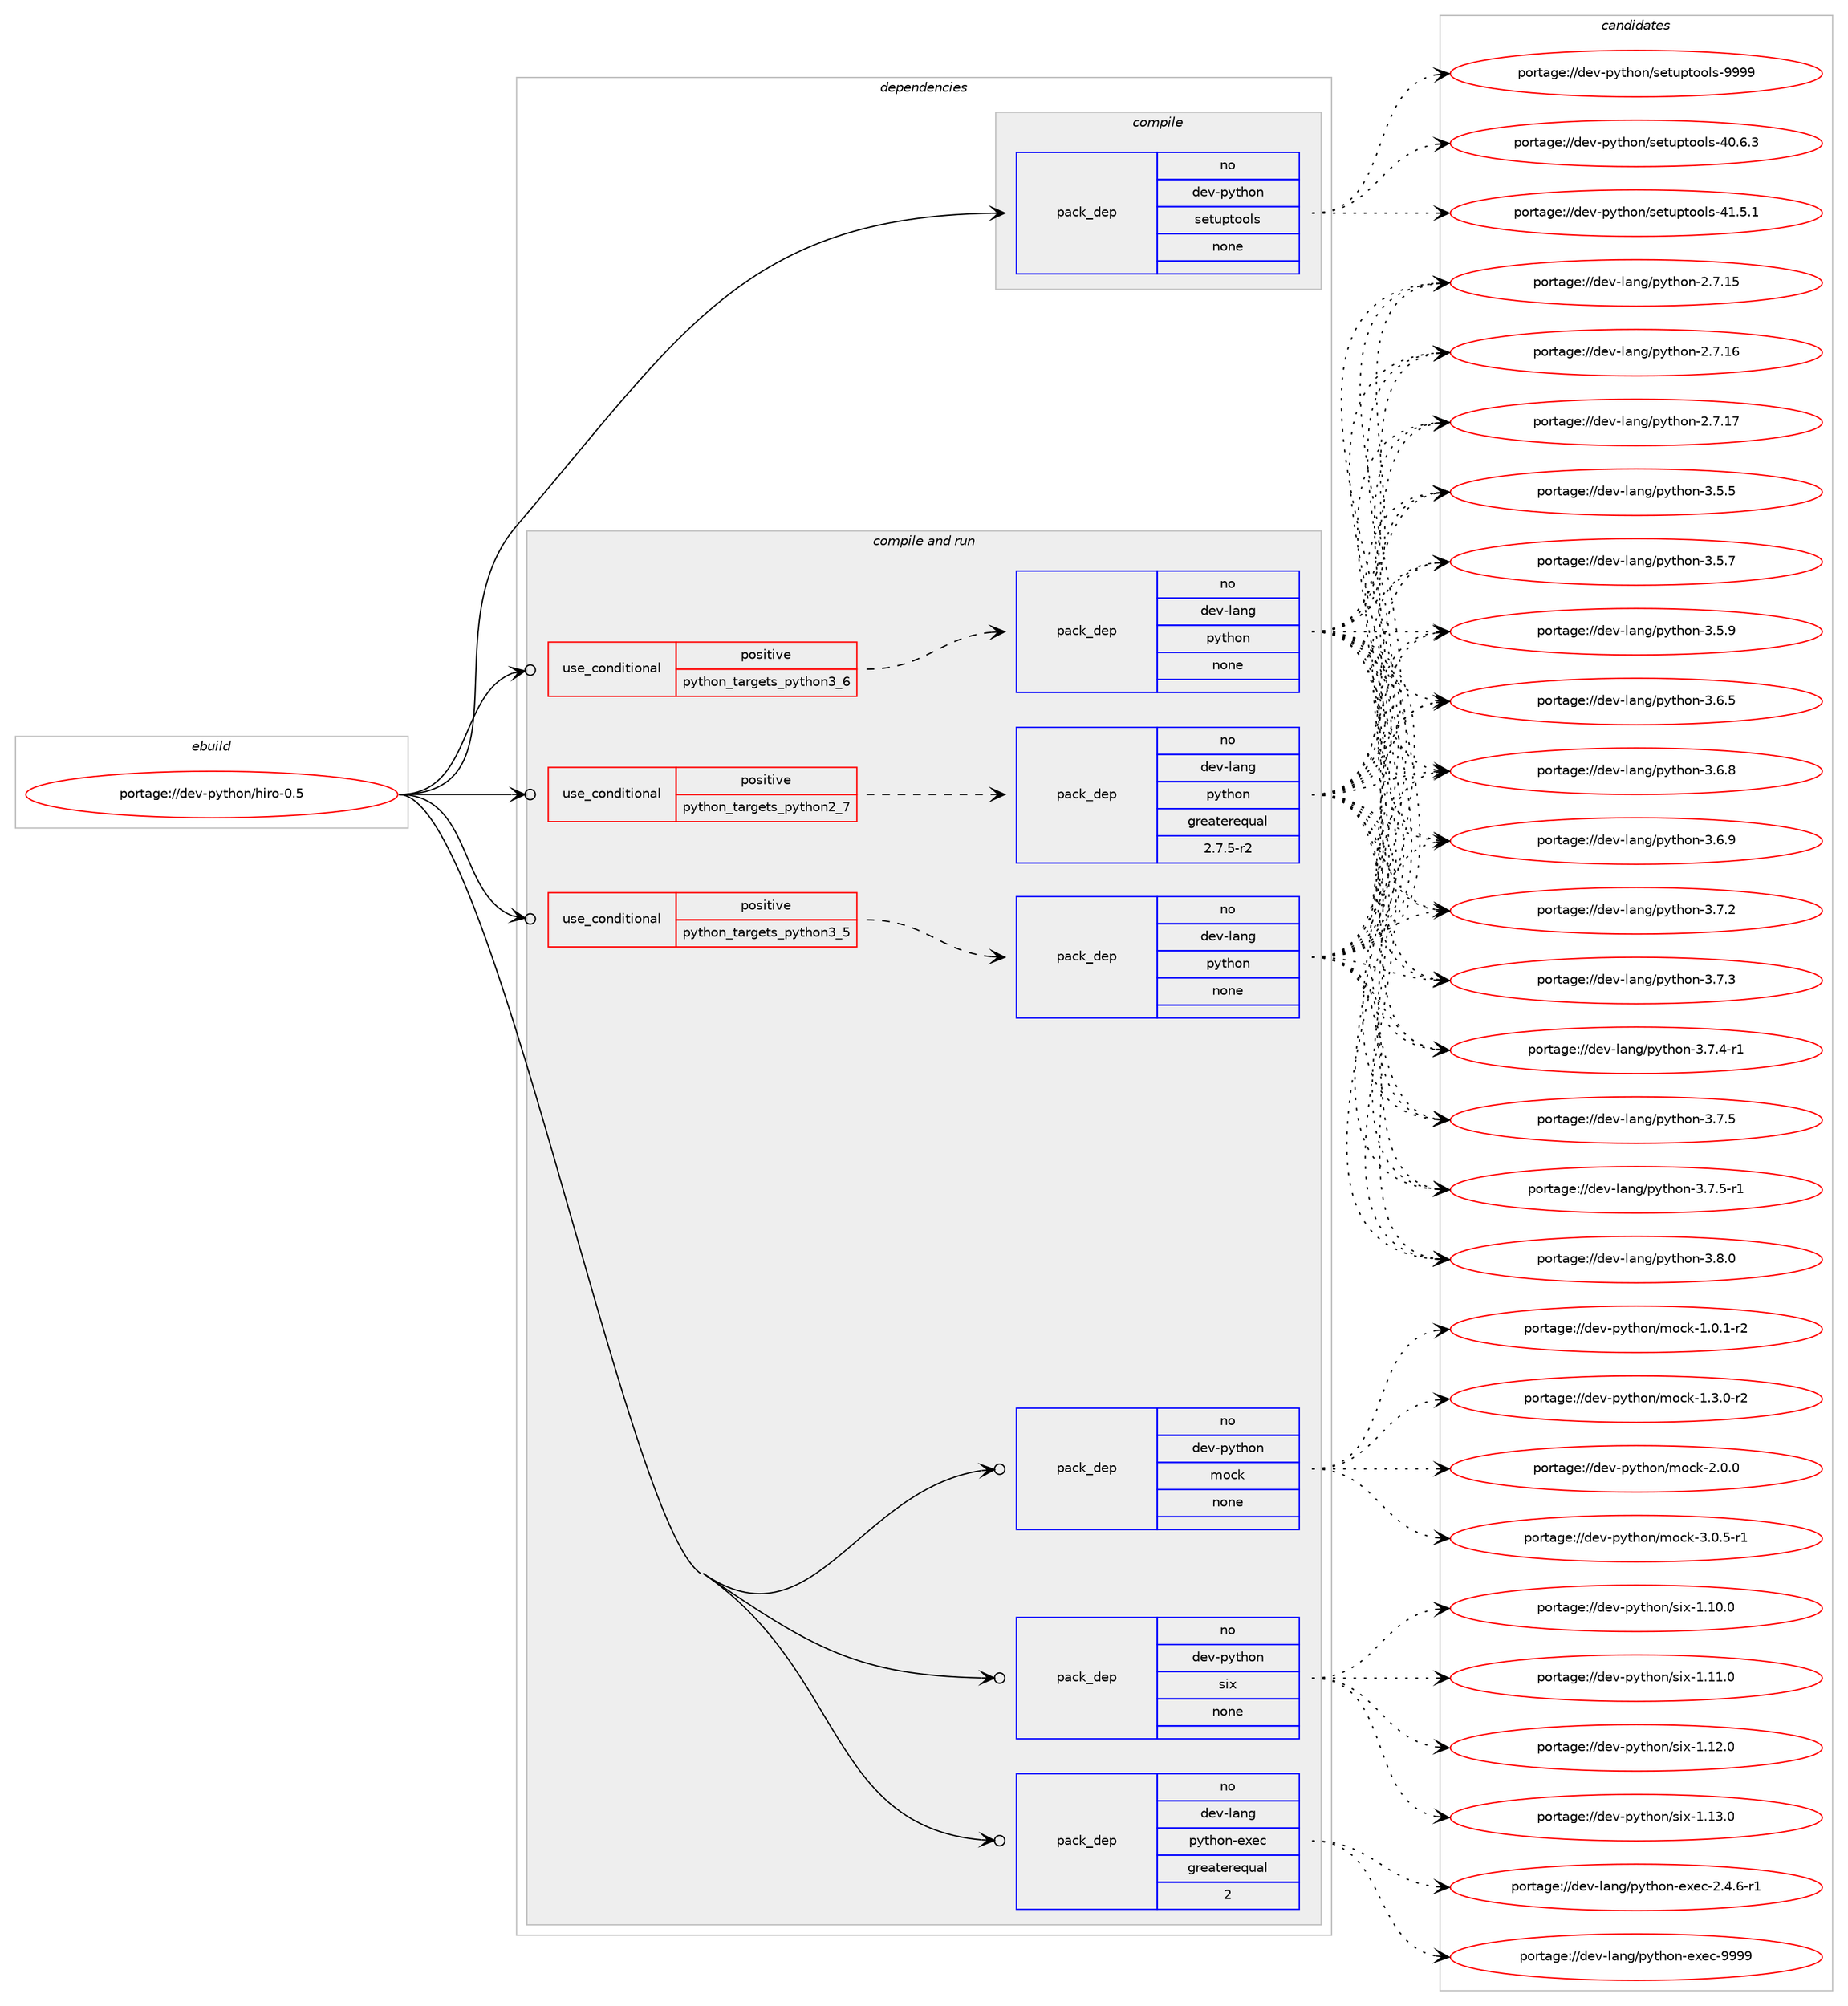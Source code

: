 digraph prolog {

# *************
# Graph options
# *************

newrank=true;
concentrate=true;
compound=true;
graph [rankdir=LR,fontname=Helvetica,fontsize=10,ranksep=1.5];#, ranksep=2.5, nodesep=0.2];
edge  [arrowhead=vee];
node  [fontname=Helvetica,fontsize=10];

# **********
# The ebuild
# **********

subgraph cluster_leftcol {
color=gray;
rank=same;
label=<<i>ebuild</i>>;
id [label="portage://dev-python/hiro-0.5", color=red, width=4, href="../dev-python/hiro-0.5.svg"];
}

# ****************
# The dependencies
# ****************

subgraph cluster_midcol {
color=gray;
label=<<i>dependencies</i>>;
subgraph cluster_compile {
fillcolor="#eeeeee";
style=filled;
label=<<i>compile</i>>;
subgraph pack110212 {
dependency143259 [label=<<TABLE BORDER="0" CELLBORDER="1" CELLSPACING="0" CELLPADDING="4" WIDTH="220"><TR><TD ROWSPAN="6" CELLPADDING="30">pack_dep</TD></TR><TR><TD WIDTH="110">no</TD></TR><TR><TD>dev-python</TD></TR><TR><TD>setuptools</TD></TR><TR><TD>none</TD></TR><TR><TD></TD></TR></TABLE>>, shape=none, color=blue];
}
id:e -> dependency143259:w [weight=20,style="solid",arrowhead="vee"];
}
subgraph cluster_compileandrun {
fillcolor="#eeeeee";
style=filled;
label=<<i>compile and run</i>>;
subgraph cond29727 {
dependency143260 [label=<<TABLE BORDER="0" CELLBORDER="1" CELLSPACING="0" CELLPADDING="4"><TR><TD ROWSPAN="3" CELLPADDING="10">use_conditional</TD></TR><TR><TD>positive</TD></TR><TR><TD>python_targets_python2_7</TD></TR></TABLE>>, shape=none, color=red];
subgraph pack110213 {
dependency143261 [label=<<TABLE BORDER="0" CELLBORDER="1" CELLSPACING="0" CELLPADDING="4" WIDTH="220"><TR><TD ROWSPAN="6" CELLPADDING="30">pack_dep</TD></TR><TR><TD WIDTH="110">no</TD></TR><TR><TD>dev-lang</TD></TR><TR><TD>python</TD></TR><TR><TD>greaterequal</TD></TR><TR><TD>2.7.5-r2</TD></TR></TABLE>>, shape=none, color=blue];
}
dependency143260:e -> dependency143261:w [weight=20,style="dashed",arrowhead="vee"];
}
id:e -> dependency143260:w [weight=20,style="solid",arrowhead="odotvee"];
subgraph cond29728 {
dependency143262 [label=<<TABLE BORDER="0" CELLBORDER="1" CELLSPACING="0" CELLPADDING="4"><TR><TD ROWSPAN="3" CELLPADDING="10">use_conditional</TD></TR><TR><TD>positive</TD></TR><TR><TD>python_targets_python3_5</TD></TR></TABLE>>, shape=none, color=red];
subgraph pack110214 {
dependency143263 [label=<<TABLE BORDER="0" CELLBORDER="1" CELLSPACING="0" CELLPADDING="4" WIDTH="220"><TR><TD ROWSPAN="6" CELLPADDING="30">pack_dep</TD></TR><TR><TD WIDTH="110">no</TD></TR><TR><TD>dev-lang</TD></TR><TR><TD>python</TD></TR><TR><TD>none</TD></TR><TR><TD></TD></TR></TABLE>>, shape=none, color=blue];
}
dependency143262:e -> dependency143263:w [weight=20,style="dashed",arrowhead="vee"];
}
id:e -> dependency143262:w [weight=20,style="solid",arrowhead="odotvee"];
subgraph cond29729 {
dependency143264 [label=<<TABLE BORDER="0" CELLBORDER="1" CELLSPACING="0" CELLPADDING="4"><TR><TD ROWSPAN="3" CELLPADDING="10">use_conditional</TD></TR><TR><TD>positive</TD></TR><TR><TD>python_targets_python3_6</TD></TR></TABLE>>, shape=none, color=red];
subgraph pack110215 {
dependency143265 [label=<<TABLE BORDER="0" CELLBORDER="1" CELLSPACING="0" CELLPADDING="4" WIDTH="220"><TR><TD ROWSPAN="6" CELLPADDING="30">pack_dep</TD></TR><TR><TD WIDTH="110">no</TD></TR><TR><TD>dev-lang</TD></TR><TR><TD>python</TD></TR><TR><TD>none</TD></TR><TR><TD></TD></TR></TABLE>>, shape=none, color=blue];
}
dependency143264:e -> dependency143265:w [weight=20,style="dashed",arrowhead="vee"];
}
id:e -> dependency143264:w [weight=20,style="solid",arrowhead="odotvee"];
subgraph pack110216 {
dependency143266 [label=<<TABLE BORDER="0" CELLBORDER="1" CELLSPACING="0" CELLPADDING="4" WIDTH="220"><TR><TD ROWSPAN="6" CELLPADDING="30">pack_dep</TD></TR><TR><TD WIDTH="110">no</TD></TR><TR><TD>dev-lang</TD></TR><TR><TD>python-exec</TD></TR><TR><TD>greaterequal</TD></TR><TR><TD>2</TD></TR></TABLE>>, shape=none, color=blue];
}
id:e -> dependency143266:w [weight=20,style="solid",arrowhead="odotvee"];
subgraph pack110217 {
dependency143267 [label=<<TABLE BORDER="0" CELLBORDER="1" CELLSPACING="0" CELLPADDING="4" WIDTH="220"><TR><TD ROWSPAN="6" CELLPADDING="30">pack_dep</TD></TR><TR><TD WIDTH="110">no</TD></TR><TR><TD>dev-python</TD></TR><TR><TD>mock</TD></TR><TR><TD>none</TD></TR><TR><TD></TD></TR></TABLE>>, shape=none, color=blue];
}
id:e -> dependency143267:w [weight=20,style="solid",arrowhead="odotvee"];
subgraph pack110218 {
dependency143268 [label=<<TABLE BORDER="0" CELLBORDER="1" CELLSPACING="0" CELLPADDING="4" WIDTH="220"><TR><TD ROWSPAN="6" CELLPADDING="30">pack_dep</TD></TR><TR><TD WIDTH="110">no</TD></TR><TR><TD>dev-python</TD></TR><TR><TD>six</TD></TR><TR><TD>none</TD></TR><TR><TD></TD></TR></TABLE>>, shape=none, color=blue];
}
id:e -> dependency143268:w [weight=20,style="solid",arrowhead="odotvee"];
}
subgraph cluster_run {
fillcolor="#eeeeee";
style=filled;
label=<<i>run</i>>;
}
}

# **************
# The candidates
# **************

subgraph cluster_choices {
rank=same;
color=gray;
label=<<i>candidates</i>>;

subgraph choice110212 {
color=black;
nodesep=1;
choiceportage100101118451121211161041111104711510111611711211611111110811545524846544651 [label="portage://dev-python/setuptools-40.6.3", color=red, width=4,href="../dev-python/setuptools-40.6.3.svg"];
choiceportage100101118451121211161041111104711510111611711211611111110811545524946534649 [label="portage://dev-python/setuptools-41.5.1", color=red, width=4,href="../dev-python/setuptools-41.5.1.svg"];
choiceportage10010111845112121116104111110471151011161171121161111111081154557575757 [label="portage://dev-python/setuptools-9999", color=red, width=4,href="../dev-python/setuptools-9999.svg"];
dependency143259:e -> choiceportage100101118451121211161041111104711510111611711211611111110811545524846544651:w [style=dotted,weight="100"];
dependency143259:e -> choiceportage100101118451121211161041111104711510111611711211611111110811545524946534649:w [style=dotted,weight="100"];
dependency143259:e -> choiceportage10010111845112121116104111110471151011161171121161111111081154557575757:w [style=dotted,weight="100"];
}
subgraph choice110213 {
color=black;
nodesep=1;
choiceportage10010111845108971101034711212111610411111045504655464953 [label="portage://dev-lang/python-2.7.15", color=red, width=4,href="../dev-lang/python-2.7.15.svg"];
choiceportage10010111845108971101034711212111610411111045504655464954 [label="portage://dev-lang/python-2.7.16", color=red, width=4,href="../dev-lang/python-2.7.16.svg"];
choiceportage10010111845108971101034711212111610411111045504655464955 [label="portage://dev-lang/python-2.7.17", color=red, width=4,href="../dev-lang/python-2.7.17.svg"];
choiceportage100101118451089711010347112121116104111110455146534653 [label="portage://dev-lang/python-3.5.5", color=red, width=4,href="../dev-lang/python-3.5.5.svg"];
choiceportage100101118451089711010347112121116104111110455146534655 [label="portage://dev-lang/python-3.5.7", color=red, width=4,href="../dev-lang/python-3.5.7.svg"];
choiceportage100101118451089711010347112121116104111110455146534657 [label="portage://dev-lang/python-3.5.9", color=red, width=4,href="../dev-lang/python-3.5.9.svg"];
choiceportage100101118451089711010347112121116104111110455146544653 [label="portage://dev-lang/python-3.6.5", color=red, width=4,href="../dev-lang/python-3.6.5.svg"];
choiceportage100101118451089711010347112121116104111110455146544656 [label="portage://dev-lang/python-3.6.8", color=red, width=4,href="../dev-lang/python-3.6.8.svg"];
choiceportage100101118451089711010347112121116104111110455146544657 [label="portage://dev-lang/python-3.6.9", color=red, width=4,href="../dev-lang/python-3.6.9.svg"];
choiceportage100101118451089711010347112121116104111110455146554650 [label="portage://dev-lang/python-3.7.2", color=red, width=4,href="../dev-lang/python-3.7.2.svg"];
choiceportage100101118451089711010347112121116104111110455146554651 [label="portage://dev-lang/python-3.7.3", color=red, width=4,href="../dev-lang/python-3.7.3.svg"];
choiceportage1001011184510897110103471121211161041111104551465546524511449 [label="portage://dev-lang/python-3.7.4-r1", color=red, width=4,href="../dev-lang/python-3.7.4-r1.svg"];
choiceportage100101118451089711010347112121116104111110455146554653 [label="portage://dev-lang/python-3.7.5", color=red, width=4,href="../dev-lang/python-3.7.5.svg"];
choiceportage1001011184510897110103471121211161041111104551465546534511449 [label="portage://dev-lang/python-3.7.5-r1", color=red, width=4,href="../dev-lang/python-3.7.5-r1.svg"];
choiceportage100101118451089711010347112121116104111110455146564648 [label="portage://dev-lang/python-3.8.0", color=red, width=4,href="../dev-lang/python-3.8.0.svg"];
dependency143261:e -> choiceportage10010111845108971101034711212111610411111045504655464953:w [style=dotted,weight="100"];
dependency143261:e -> choiceportage10010111845108971101034711212111610411111045504655464954:w [style=dotted,weight="100"];
dependency143261:e -> choiceportage10010111845108971101034711212111610411111045504655464955:w [style=dotted,weight="100"];
dependency143261:e -> choiceportage100101118451089711010347112121116104111110455146534653:w [style=dotted,weight="100"];
dependency143261:e -> choiceportage100101118451089711010347112121116104111110455146534655:w [style=dotted,weight="100"];
dependency143261:e -> choiceportage100101118451089711010347112121116104111110455146534657:w [style=dotted,weight="100"];
dependency143261:e -> choiceportage100101118451089711010347112121116104111110455146544653:w [style=dotted,weight="100"];
dependency143261:e -> choiceportage100101118451089711010347112121116104111110455146544656:w [style=dotted,weight="100"];
dependency143261:e -> choiceportage100101118451089711010347112121116104111110455146544657:w [style=dotted,weight="100"];
dependency143261:e -> choiceportage100101118451089711010347112121116104111110455146554650:w [style=dotted,weight="100"];
dependency143261:e -> choiceportage100101118451089711010347112121116104111110455146554651:w [style=dotted,weight="100"];
dependency143261:e -> choiceportage1001011184510897110103471121211161041111104551465546524511449:w [style=dotted,weight="100"];
dependency143261:e -> choiceportage100101118451089711010347112121116104111110455146554653:w [style=dotted,weight="100"];
dependency143261:e -> choiceportage1001011184510897110103471121211161041111104551465546534511449:w [style=dotted,weight="100"];
dependency143261:e -> choiceportage100101118451089711010347112121116104111110455146564648:w [style=dotted,weight="100"];
}
subgraph choice110214 {
color=black;
nodesep=1;
choiceportage10010111845108971101034711212111610411111045504655464953 [label="portage://dev-lang/python-2.7.15", color=red, width=4,href="../dev-lang/python-2.7.15.svg"];
choiceportage10010111845108971101034711212111610411111045504655464954 [label="portage://dev-lang/python-2.7.16", color=red, width=4,href="../dev-lang/python-2.7.16.svg"];
choiceportage10010111845108971101034711212111610411111045504655464955 [label="portage://dev-lang/python-2.7.17", color=red, width=4,href="../dev-lang/python-2.7.17.svg"];
choiceportage100101118451089711010347112121116104111110455146534653 [label="portage://dev-lang/python-3.5.5", color=red, width=4,href="../dev-lang/python-3.5.5.svg"];
choiceportage100101118451089711010347112121116104111110455146534655 [label="portage://dev-lang/python-3.5.7", color=red, width=4,href="../dev-lang/python-3.5.7.svg"];
choiceportage100101118451089711010347112121116104111110455146534657 [label="portage://dev-lang/python-3.5.9", color=red, width=4,href="../dev-lang/python-3.5.9.svg"];
choiceportage100101118451089711010347112121116104111110455146544653 [label="portage://dev-lang/python-3.6.5", color=red, width=4,href="../dev-lang/python-3.6.5.svg"];
choiceportage100101118451089711010347112121116104111110455146544656 [label="portage://dev-lang/python-3.6.8", color=red, width=4,href="../dev-lang/python-3.6.8.svg"];
choiceportage100101118451089711010347112121116104111110455146544657 [label="portage://dev-lang/python-3.6.9", color=red, width=4,href="../dev-lang/python-3.6.9.svg"];
choiceportage100101118451089711010347112121116104111110455146554650 [label="portage://dev-lang/python-3.7.2", color=red, width=4,href="../dev-lang/python-3.7.2.svg"];
choiceportage100101118451089711010347112121116104111110455146554651 [label="portage://dev-lang/python-3.7.3", color=red, width=4,href="../dev-lang/python-3.7.3.svg"];
choiceportage1001011184510897110103471121211161041111104551465546524511449 [label="portage://dev-lang/python-3.7.4-r1", color=red, width=4,href="../dev-lang/python-3.7.4-r1.svg"];
choiceportage100101118451089711010347112121116104111110455146554653 [label="portage://dev-lang/python-3.7.5", color=red, width=4,href="../dev-lang/python-3.7.5.svg"];
choiceportage1001011184510897110103471121211161041111104551465546534511449 [label="portage://dev-lang/python-3.7.5-r1", color=red, width=4,href="../dev-lang/python-3.7.5-r1.svg"];
choiceportage100101118451089711010347112121116104111110455146564648 [label="portage://dev-lang/python-3.8.0", color=red, width=4,href="../dev-lang/python-3.8.0.svg"];
dependency143263:e -> choiceportage10010111845108971101034711212111610411111045504655464953:w [style=dotted,weight="100"];
dependency143263:e -> choiceportage10010111845108971101034711212111610411111045504655464954:w [style=dotted,weight="100"];
dependency143263:e -> choiceportage10010111845108971101034711212111610411111045504655464955:w [style=dotted,weight="100"];
dependency143263:e -> choiceportage100101118451089711010347112121116104111110455146534653:w [style=dotted,weight="100"];
dependency143263:e -> choiceportage100101118451089711010347112121116104111110455146534655:w [style=dotted,weight="100"];
dependency143263:e -> choiceportage100101118451089711010347112121116104111110455146534657:w [style=dotted,weight="100"];
dependency143263:e -> choiceportage100101118451089711010347112121116104111110455146544653:w [style=dotted,weight="100"];
dependency143263:e -> choiceportage100101118451089711010347112121116104111110455146544656:w [style=dotted,weight="100"];
dependency143263:e -> choiceportage100101118451089711010347112121116104111110455146544657:w [style=dotted,weight="100"];
dependency143263:e -> choiceportage100101118451089711010347112121116104111110455146554650:w [style=dotted,weight="100"];
dependency143263:e -> choiceportage100101118451089711010347112121116104111110455146554651:w [style=dotted,weight="100"];
dependency143263:e -> choiceportage1001011184510897110103471121211161041111104551465546524511449:w [style=dotted,weight="100"];
dependency143263:e -> choiceportage100101118451089711010347112121116104111110455146554653:w [style=dotted,weight="100"];
dependency143263:e -> choiceportage1001011184510897110103471121211161041111104551465546534511449:w [style=dotted,weight="100"];
dependency143263:e -> choiceportage100101118451089711010347112121116104111110455146564648:w [style=dotted,weight="100"];
}
subgraph choice110215 {
color=black;
nodesep=1;
choiceportage10010111845108971101034711212111610411111045504655464953 [label="portage://dev-lang/python-2.7.15", color=red, width=4,href="../dev-lang/python-2.7.15.svg"];
choiceportage10010111845108971101034711212111610411111045504655464954 [label="portage://dev-lang/python-2.7.16", color=red, width=4,href="../dev-lang/python-2.7.16.svg"];
choiceportage10010111845108971101034711212111610411111045504655464955 [label="portage://dev-lang/python-2.7.17", color=red, width=4,href="../dev-lang/python-2.7.17.svg"];
choiceportage100101118451089711010347112121116104111110455146534653 [label="portage://dev-lang/python-3.5.5", color=red, width=4,href="../dev-lang/python-3.5.5.svg"];
choiceportage100101118451089711010347112121116104111110455146534655 [label="portage://dev-lang/python-3.5.7", color=red, width=4,href="../dev-lang/python-3.5.7.svg"];
choiceportage100101118451089711010347112121116104111110455146534657 [label="portage://dev-lang/python-3.5.9", color=red, width=4,href="../dev-lang/python-3.5.9.svg"];
choiceportage100101118451089711010347112121116104111110455146544653 [label="portage://dev-lang/python-3.6.5", color=red, width=4,href="../dev-lang/python-3.6.5.svg"];
choiceportage100101118451089711010347112121116104111110455146544656 [label="portage://dev-lang/python-3.6.8", color=red, width=4,href="../dev-lang/python-3.6.8.svg"];
choiceportage100101118451089711010347112121116104111110455146544657 [label="portage://dev-lang/python-3.6.9", color=red, width=4,href="../dev-lang/python-3.6.9.svg"];
choiceportage100101118451089711010347112121116104111110455146554650 [label="portage://dev-lang/python-3.7.2", color=red, width=4,href="../dev-lang/python-3.7.2.svg"];
choiceportage100101118451089711010347112121116104111110455146554651 [label="portage://dev-lang/python-3.7.3", color=red, width=4,href="../dev-lang/python-3.7.3.svg"];
choiceportage1001011184510897110103471121211161041111104551465546524511449 [label="portage://dev-lang/python-3.7.4-r1", color=red, width=4,href="../dev-lang/python-3.7.4-r1.svg"];
choiceportage100101118451089711010347112121116104111110455146554653 [label="portage://dev-lang/python-3.7.5", color=red, width=4,href="../dev-lang/python-3.7.5.svg"];
choiceportage1001011184510897110103471121211161041111104551465546534511449 [label="portage://dev-lang/python-3.7.5-r1", color=red, width=4,href="../dev-lang/python-3.7.5-r1.svg"];
choiceportage100101118451089711010347112121116104111110455146564648 [label="portage://dev-lang/python-3.8.0", color=red, width=4,href="../dev-lang/python-3.8.0.svg"];
dependency143265:e -> choiceportage10010111845108971101034711212111610411111045504655464953:w [style=dotted,weight="100"];
dependency143265:e -> choiceportage10010111845108971101034711212111610411111045504655464954:w [style=dotted,weight="100"];
dependency143265:e -> choiceportage10010111845108971101034711212111610411111045504655464955:w [style=dotted,weight="100"];
dependency143265:e -> choiceportage100101118451089711010347112121116104111110455146534653:w [style=dotted,weight="100"];
dependency143265:e -> choiceportage100101118451089711010347112121116104111110455146534655:w [style=dotted,weight="100"];
dependency143265:e -> choiceportage100101118451089711010347112121116104111110455146534657:w [style=dotted,weight="100"];
dependency143265:e -> choiceportage100101118451089711010347112121116104111110455146544653:w [style=dotted,weight="100"];
dependency143265:e -> choiceportage100101118451089711010347112121116104111110455146544656:w [style=dotted,weight="100"];
dependency143265:e -> choiceportage100101118451089711010347112121116104111110455146544657:w [style=dotted,weight="100"];
dependency143265:e -> choiceportage100101118451089711010347112121116104111110455146554650:w [style=dotted,weight="100"];
dependency143265:e -> choiceportage100101118451089711010347112121116104111110455146554651:w [style=dotted,weight="100"];
dependency143265:e -> choiceportage1001011184510897110103471121211161041111104551465546524511449:w [style=dotted,weight="100"];
dependency143265:e -> choiceportage100101118451089711010347112121116104111110455146554653:w [style=dotted,weight="100"];
dependency143265:e -> choiceportage1001011184510897110103471121211161041111104551465546534511449:w [style=dotted,weight="100"];
dependency143265:e -> choiceportage100101118451089711010347112121116104111110455146564648:w [style=dotted,weight="100"];
}
subgraph choice110216 {
color=black;
nodesep=1;
choiceportage10010111845108971101034711212111610411111045101120101994550465246544511449 [label="portage://dev-lang/python-exec-2.4.6-r1", color=red, width=4,href="../dev-lang/python-exec-2.4.6-r1.svg"];
choiceportage10010111845108971101034711212111610411111045101120101994557575757 [label="portage://dev-lang/python-exec-9999", color=red, width=4,href="../dev-lang/python-exec-9999.svg"];
dependency143266:e -> choiceportage10010111845108971101034711212111610411111045101120101994550465246544511449:w [style=dotted,weight="100"];
dependency143266:e -> choiceportage10010111845108971101034711212111610411111045101120101994557575757:w [style=dotted,weight="100"];
}
subgraph choice110217 {
color=black;
nodesep=1;
choiceportage1001011184511212111610411111047109111991074549464846494511450 [label="portage://dev-python/mock-1.0.1-r2", color=red, width=4,href="../dev-python/mock-1.0.1-r2.svg"];
choiceportage1001011184511212111610411111047109111991074549465146484511450 [label="portage://dev-python/mock-1.3.0-r2", color=red, width=4,href="../dev-python/mock-1.3.0-r2.svg"];
choiceportage100101118451121211161041111104710911199107455046484648 [label="portage://dev-python/mock-2.0.0", color=red, width=4,href="../dev-python/mock-2.0.0.svg"];
choiceportage1001011184511212111610411111047109111991074551464846534511449 [label="portage://dev-python/mock-3.0.5-r1", color=red, width=4,href="../dev-python/mock-3.0.5-r1.svg"];
dependency143267:e -> choiceportage1001011184511212111610411111047109111991074549464846494511450:w [style=dotted,weight="100"];
dependency143267:e -> choiceportage1001011184511212111610411111047109111991074549465146484511450:w [style=dotted,weight="100"];
dependency143267:e -> choiceportage100101118451121211161041111104710911199107455046484648:w [style=dotted,weight="100"];
dependency143267:e -> choiceportage1001011184511212111610411111047109111991074551464846534511449:w [style=dotted,weight="100"];
}
subgraph choice110218 {
color=black;
nodesep=1;
choiceportage100101118451121211161041111104711510512045494649484648 [label="portage://dev-python/six-1.10.0", color=red, width=4,href="../dev-python/six-1.10.0.svg"];
choiceportage100101118451121211161041111104711510512045494649494648 [label="portage://dev-python/six-1.11.0", color=red, width=4,href="../dev-python/six-1.11.0.svg"];
choiceportage100101118451121211161041111104711510512045494649504648 [label="portage://dev-python/six-1.12.0", color=red, width=4,href="../dev-python/six-1.12.0.svg"];
choiceportage100101118451121211161041111104711510512045494649514648 [label="portage://dev-python/six-1.13.0", color=red, width=4,href="../dev-python/six-1.13.0.svg"];
dependency143268:e -> choiceportage100101118451121211161041111104711510512045494649484648:w [style=dotted,weight="100"];
dependency143268:e -> choiceportage100101118451121211161041111104711510512045494649494648:w [style=dotted,weight="100"];
dependency143268:e -> choiceportage100101118451121211161041111104711510512045494649504648:w [style=dotted,weight="100"];
dependency143268:e -> choiceportage100101118451121211161041111104711510512045494649514648:w [style=dotted,weight="100"];
}
}

}
